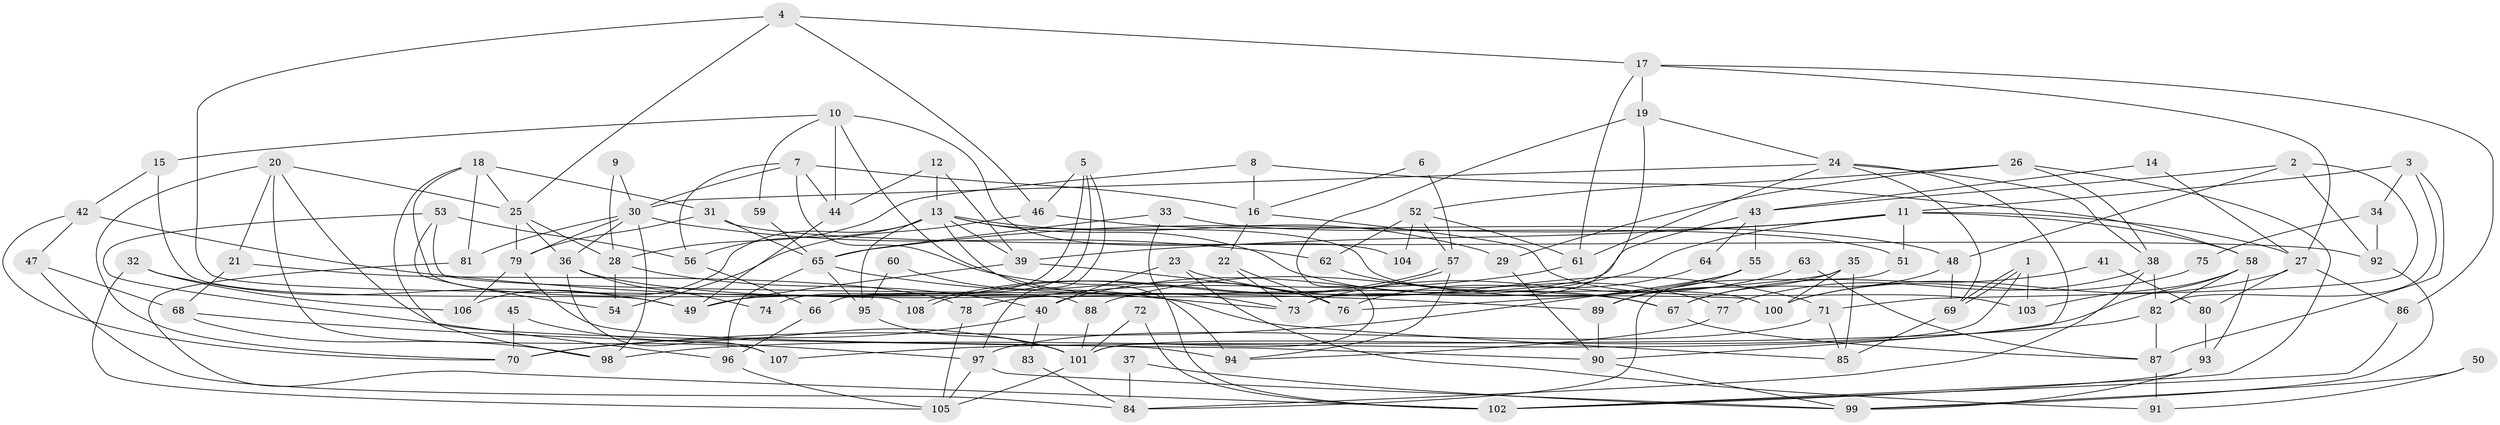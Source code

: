 // coarse degree distribution, {2: 0.125, 4: 0.1875, 3: 0.125, 5: 0.15625, 6: 0.0625, 12: 0.03125, 9: 0.0625, 7: 0.09375, 8: 0.09375, 11: 0.0625}
// Generated by graph-tools (version 1.1) at 2025/52/03/04/25 21:52:26]
// undirected, 108 vertices, 216 edges
graph export_dot {
graph [start="1"]
  node [color=gray90,style=filled];
  1;
  2;
  3;
  4;
  5;
  6;
  7;
  8;
  9;
  10;
  11;
  12;
  13;
  14;
  15;
  16;
  17;
  18;
  19;
  20;
  21;
  22;
  23;
  24;
  25;
  26;
  27;
  28;
  29;
  30;
  31;
  32;
  33;
  34;
  35;
  36;
  37;
  38;
  39;
  40;
  41;
  42;
  43;
  44;
  45;
  46;
  47;
  48;
  49;
  50;
  51;
  52;
  53;
  54;
  55;
  56;
  57;
  58;
  59;
  60;
  61;
  62;
  63;
  64;
  65;
  66;
  67;
  68;
  69;
  70;
  71;
  72;
  73;
  74;
  75;
  76;
  77;
  78;
  79;
  80;
  81;
  82;
  83;
  84;
  85;
  86;
  87;
  88;
  89;
  90;
  91;
  92;
  93;
  94;
  95;
  96;
  97;
  98;
  99;
  100;
  101;
  102;
  103;
  104;
  105;
  106;
  107;
  108;
  1 -- 69;
  1 -- 69;
  1 -- 103;
  1 -- 101;
  2 -- 71;
  2 -- 48;
  2 -- 43;
  2 -- 92;
  3 -- 11;
  3 -- 87;
  3 -- 34;
  3 -- 82;
  4 -- 17;
  4 -- 46;
  4 -- 25;
  4 -- 108;
  5 -- 46;
  5 -- 97;
  5 -- 66;
  5 -- 74;
  6 -- 16;
  6 -- 57;
  7 -- 30;
  7 -- 44;
  7 -- 16;
  7 -- 56;
  7 -- 76;
  8 -- 58;
  8 -- 16;
  8 -- 28;
  9 -- 30;
  9 -- 28;
  10 -- 73;
  10 -- 15;
  10 -- 44;
  10 -- 59;
  10 -- 104;
  11 -- 65;
  11 -- 58;
  11 -- 27;
  11 -- 39;
  11 -- 40;
  11 -- 51;
  12 -- 13;
  12 -- 39;
  12 -- 44;
  13 -- 94;
  13 -- 95;
  13 -- 29;
  13 -- 39;
  13 -- 56;
  13 -- 67;
  13 -- 100;
  13 -- 106;
  14 -- 27;
  14 -- 43;
  15 -- 42;
  15 -- 49;
  16 -- 22;
  16 -- 103;
  17 -- 86;
  17 -- 61;
  17 -- 19;
  17 -- 27;
  18 -- 88;
  18 -- 25;
  18 -- 31;
  18 -- 81;
  18 -- 98;
  19 -- 101;
  19 -- 24;
  19 -- 73;
  20 -- 90;
  20 -- 107;
  20 -- 21;
  20 -- 25;
  20 -- 70;
  21 -- 68;
  21 -- 78;
  22 -- 76;
  22 -- 73;
  23 -- 40;
  23 -- 71;
  23 -- 91;
  24 -- 90;
  24 -- 30;
  24 -- 38;
  24 -- 61;
  24 -- 69;
  25 -- 28;
  25 -- 36;
  25 -- 79;
  26 -- 29;
  26 -- 52;
  26 -- 38;
  26 -- 102;
  27 -- 80;
  27 -- 86;
  27 -- 100;
  28 -- 40;
  28 -- 54;
  29 -- 90;
  30 -- 79;
  30 -- 36;
  30 -- 62;
  30 -- 81;
  30 -- 98;
  31 -- 92;
  31 -- 65;
  31 -- 79;
  32 -- 106;
  32 -- 49;
  32 -- 105;
  33 -- 102;
  33 -- 65;
  33 -- 51;
  34 -- 92;
  34 -- 75;
  35 -- 100;
  35 -- 76;
  35 -- 85;
  35 -- 89;
  36 -- 67;
  36 -- 74;
  36 -- 107;
  37 -- 84;
  37 -- 99;
  38 -- 77;
  38 -- 82;
  38 -- 84;
  39 -- 49;
  39 -- 76;
  40 -- 70;
  40 -- 83;
  41 -- 67;
  41 -- 80;
  42 -- 70;
  42 -- 89;
  42 -- 47;
  43 -- 49;
  43 -- 55;
  43 -- 64;
  44 -- 49;
  45 -- 70;
  45 -- 101;
  46 -- 54;
  46 -- 48;
  47 -- 84;
  47 -- 68;
  48 -- 67;
  48 -- 69;
  50 -- 91;
  50 -- 99;
  51 -- 84;
  52 -- 57;
  52 -- 61;
  52 -- 62;
  52 -- 104;
  53 -- 100;
  53 -- 56;
  53 -- 54;
  53 -- 96;
  55 -- 70;
  55 -- 88;
  55 -- 89;
  56 -- 66;
  57 -- 108;
  57 -- 108;
  57 -- 94;
  58 -- 98;
  58 -- 82;
  58 -- 93;
  58 -- 103;
  59 -- 65;
  60 -- 95;
  60 -- 85;
  61 -- 78;
  62 -- 77;
  63 -- 73;
  63 -- 87;
  64 -- 76;
  65 -- 96;
  65 -- 73;
  65 -- 95;
  66 -- 96;
  67 -- 87;
  68 -- 98;
  68 -- 97;
  69 -- 85;
  71 -- 85;
  71 -- 97;
  72 -- 102;
  72 -- 101;
  75 -- 100;
  77 -- 94;
  78 -- 105;
  79 -- 94;
  79 -- 106;
  80 -- 93;
  81 -- 102;
  82 -- 87;
  82 -- 107;
  83 -- 84;
  86 -- 102;
  87 -- 91;
  88 -- 101;
  89 -- 90;
  90 -- 99;
  92 -- 99;
  93 -- 102;
  93 -- 99;
  95 -- 101;
  96 -- 105;
  97 -- 105;
  97 -- 99;
  101 -- 105;
}
